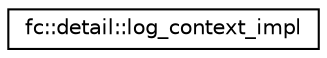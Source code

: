 digraph "Graphical Class Hierarchy"
{
  edge [fontname="Helvetica",fontsize="10",labelfontname="Helvetica",labelfontsize="10"];
  node [fontname="Helvetica",fontsize="10",shape=record];
  rankdir="LR";
  Node0 [label="fc::detail::log_context_impl",height=0.2,width=0.4,color="black", fillcolor="white", style="filled",URL="$classfc_1_1detail_1_1log__context__impl.html"];
}
